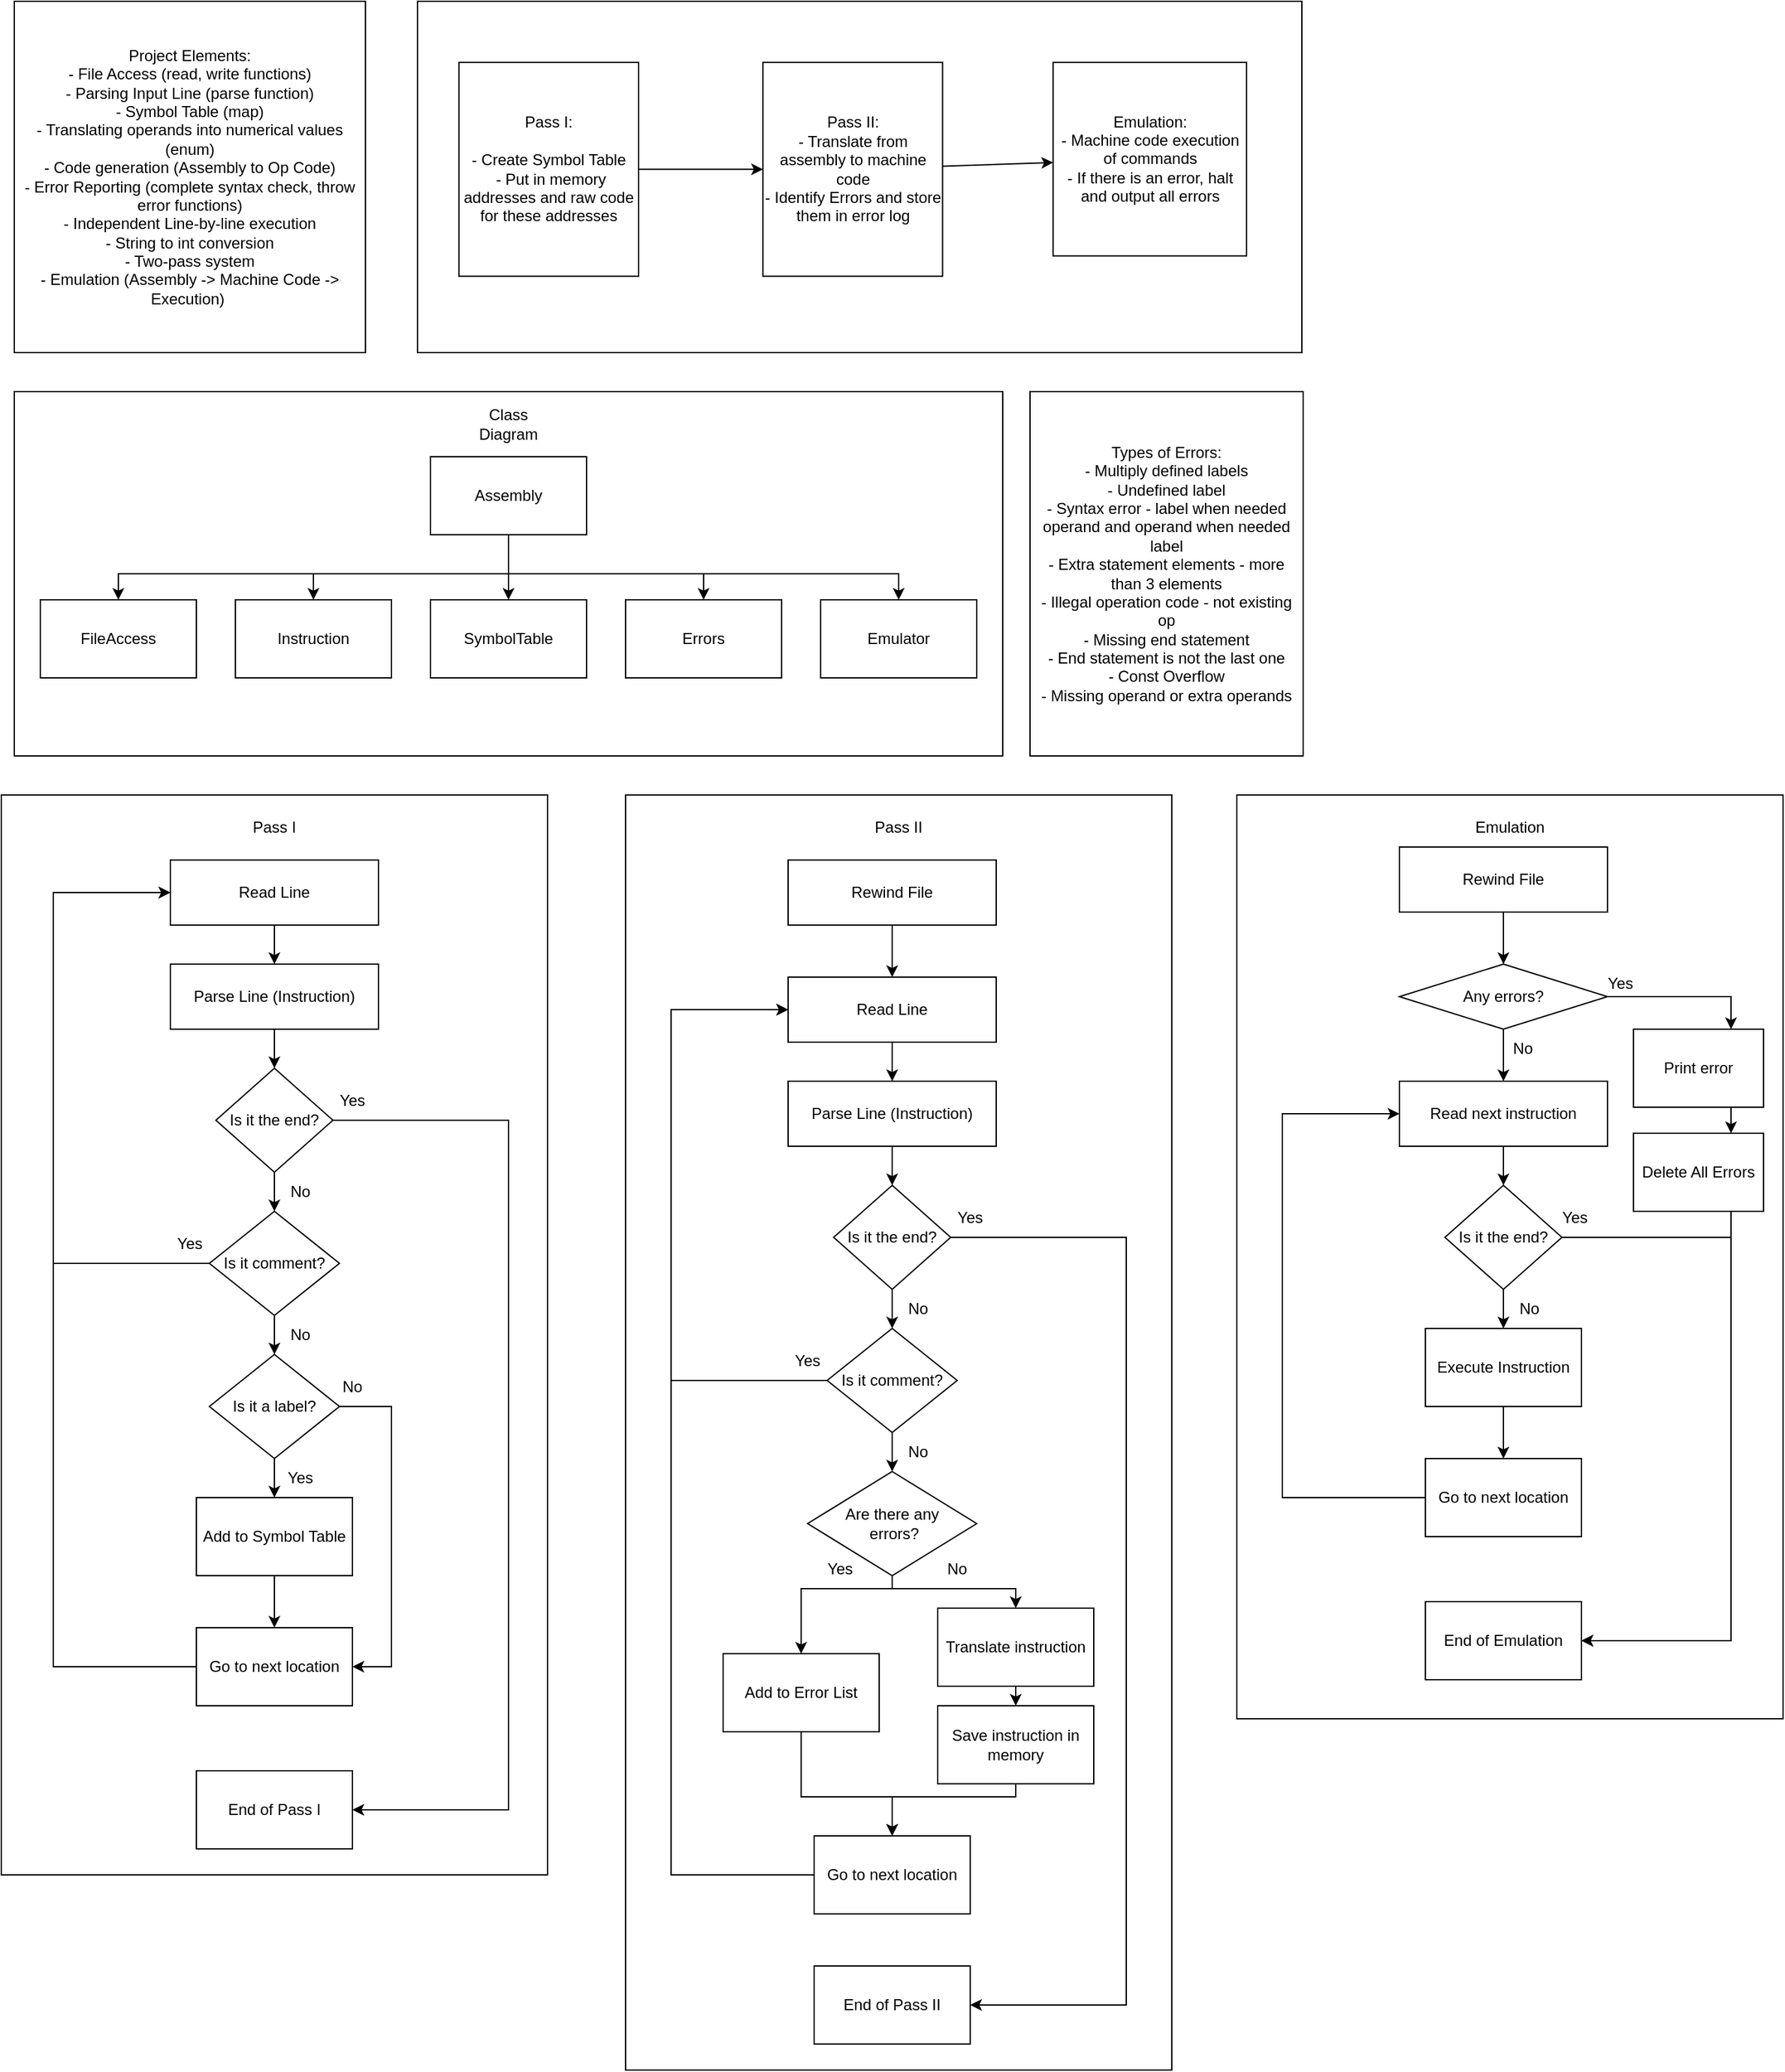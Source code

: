 <mxfile version="22.0.8" type="github">
  <diagram name="Page-1" id="WOOYxGxmAVnwyaf9KgKC">
    <mxGraphModel dx="1656" dy="1647" grid="1" gridSize="10" guides="1" tooltips="1" connect="1" arrows="1" fold="1" page="1" pageScale="1" pageWidth="850" pageHeight="1100" math="0" shadow="0">
      <root>
        <mxCell id="0" />
        <mxCell id="1" parent="0" />
        <mxCell id="V5sZV8SHYDdwcoLCBRRb-1" value="Project Elements:&lt;br&gt;- File Access (read, write functions)&lt;br&gt;- Parsing Input Line (parse function)&lt;br&gt;- Symbol Table (map)&lt;br&gt;- Translating operands into numerical values (enum)&lt;br&gt;- Code generation (Assembly to Op Code)&lt;br&gt;- Error Reporting (complete syntax check, throw error functions)&lt;br&gt;- Independent Line-by-line execution&lt;br&gt;- String to int conversion&lt;br&gt;- Two-pass system&lt;br&gt;- Emulation (Assembly -&amp;gt; Machine Code -&amp;gt; Execution)&amp;nbsp;" style="whiteSpace=wrap;html=1;aspect=fixed;" parent="1" vertex="1">
          <mxGeometry x="50" y="30" width="270" height="270" as="geometry" />
        </mxCell>
        <mxCell id="qyVeD-U7BfDSGG9qNvsf-12" value="" style="group" vertex="1" connectable="0" parent="1">
          <mxGeometry x="50" y="330" width="760" height="280" as="geometry" />
        </mxCell>
        <mxCell id="xLAUctuhnyuc8-PmewIR-9" value="" style="rounded=0;whiteSpace=wrap;html=1;" parent="qyVeD-U7BfDSGG9qNvsf-12" vertex="1">
          <mxGeometry width="760" height="280" as="geometry" />
        </mxCell>
        <mxCell id="xLAUctuhnyuc8-PmewIR-10" value="Class&lt;br&gt;Diagram" style="text;html=1;strokeColor=none;fillColor=none;align=center;verticalAlign=middle;whiteSpace=wrap;rounded=0;" parent="qyVeD-U7BfDSGG9qNvsf-12" vertex="1">
          <mxGeometry x="350" y="10" width="60" height="30" as="geometry" />
        </mxCell>
        <mxCell id="qyVeD-U7BfDSGG9qNvsf-1" value="Assembly" style="rounded=0;whiteSpace=wrap;html=1;" vertex="1" parent="qyVeD-U7BfDSGG9qNvsf-12">
          <mxGeometry x="320" y="50" width="120" height="60" as="geometry" />
        </mxCell>
        <mxCell id="qyVeD-U7BfDSGG9qNvsf-2" value="FileAccess" style="rounded=0;whiteSpace=wrap;html=1;" vertex="1" parent="qyVeD-U7BfDSGG9qNvsf-12">
          <mxGeometry x="20" y="160" width="120" height="60" as="geometry" />
        </mxCell>
        <mxCell id="qyVeD-U7BfDSGG9qNvsf-3" value="Instruction" style="rounded=0;whiteSpace=wrap;html=1;" vertex="1" parent="qyVeD-U7BfDSGG9qNvsf-12">
          <mxGeometry x="170" y="160" width="120" height="60" as="geometry" />
        </mxCell>
        <mxCell id="qyVeD-U7BfDSGG9qNvsf-4" value="SymbolTable" style="rounded=0;whiteSpace=wrap;html=1;" vertex="1" parent="qyVeD-U7BfDSGG9qNvsf-12">
          <mxGeometry x="320" y="160" width="120" height="60" as="geometry" />
        </mxCell>
        <mxCell id="qyVeD-U7BfDSGG9qNvsf-5" value="Errors" style="rounded=0;whiteSpace=wrap;html=1;" vertex="1" parent="qyVeD-U7BfDSGG9qNvsf-12">
          <mxGeometry x="470" y="160" width="120" height="60" as="geometry" />
        </mxCell>
        <mxCell id="qyVeD-U7BfDSGG9qNvsf-6" value="Emulator" style="rounded=0;whiteSpace=wrap;html=1;" vertex="1" parent="qyVeD-U7BfDSGG9qNvsf-12">
          <mxGeometry x="620" y="160" width="120" height="60" as="geometry" />
        </mxCell>
        <mxCell id="qyVeD-U7BfDSGG9qNvsf-7" value="" style="endArrow=classic;html=1;rounded=0;exitX=0.5;exitY=1;exitDx=0;exitDy=0;entryX=0.5;entryY=0;entryDx=0;entryDy=0;" edge="1" parent="qyVeD-U7BfDSGG9qNvsf-12" source="qyVeD-U7BfDSGG9qNvsf-1" target="qyVeD-U7BfDSGG9qNvsf-4">
          <mxGeometry width="50" height="50" relative="1" as="geometry">
            <mxPoint x="460" y="190" as="sourcePoint" />
            <mxPoint x="510" y="140" as="targetPoint" />
          </mxGeometry>
        </mxCell>
        <mxCell id="qyVeD-U7BfDSGG9qNvsf-8" value="" style="endArrow=classic;html=1;rounded=0;entryX=0.5;entryY=0;entryDx=0;entryDy=0;" edge="1" parent="qyVeD-U7BfDSGG9qNvsf-12" target="qyVeD-U7BfDSGG9qNvsf-6">
          <mxGeometry width="50" height="50" relative="1" as="geometry">
            <mxPoint x="380" y="110" as="sourcePoint" />
            <mxPoint x="535" y="160" as="targetPoint" />
            <Array as="points">
              <mxPoint x="380" y="140" />
              <mxPoint x="535" y="140" />
              <mxPoint x="680" y="140" />
            </Array>
          </mxGeometry>
        </mxCell>
        <mxCell id="qyVeD-U7BfDSGG9qNvsf-9" value="" style="endArrow=classic;html=1;rounded=0;exitX=0.5;exitY=1;exitDx=0;exitDy=0;entryX=0.5;entryY=0;entryDx=0;entryDy=0;" edge="1" parent="qyVeD-U7BfDSGG9qNvsf-12">
          <mxGeometry width="50" height="50" relative="1" as="geometry">
            <mxPoint x="380" y="110" as="sourcePoint" />
            <mxPoint x="530" y="160" as="targetPoint" />
            <Array as="points">
              <mxPoint x="380" y="140" />
              <mxPoint x="530" y="140" />
            </Array>
          </mxGeometry>
        </mxCell>
        <mxCell id="qyVeD-U7BfDSGG9qNvsf-10" value="" style="endArrow=classic;html=1;rounded=0;exitX=0.5;exitY=1;exitDx=0;exitDy=0;entryX=0.5;entryY=0;entryDx=0;entryDy=0;" edge="1" parent="qyVeD-U7BfDSGG9qNvsf-12" source="qyVeD-U7BfDSGG9qNvsf-1" target="qyVeD-U7BfDSGG9qNvsf-3">
          <mxGeometry width="50" height="50" relative="1" as="geometry">
            <mxPoint x="400" y="130" as="sourcePoint" />
            <mxPoint x="550" y="180" as="targetPoint" />
            <Array as="points">
              <mxPoint x="380" y="140" />
              <mxPoint x="230" y="140" />
            </Array>
          </mxGeometry>
        </mxCell>
        <mxCell id="qyVeD-U7BfDSGG9qNvsf-11" value="" style="endArrow=classic;html=1;rounded=0;exitX=0.5;exitY=1;exitDx=0;exitDy=0;entryX=0.5;entryY=0;entryDx=0;entryDy=0;" edge="1" parent="qyVeD-U7BfDSGG9qNvsf-12" target="qyVeD-U7BfDSGG9qNvsf-2">
          <mxGeometry width="50" height="50" relative="1" as="geometry">
            <mxPoint x="380" y="110" as="sourcePoint" />
            <mxPoint x="230" y="160" as="targetPoint" />
            <Array as="points">
              <mxPoint x="380" y="140" />
              <mxPoint x="80" y="140" />
            </Array>
          </mxGeometry>
        </mxCell>
        <mxCell id="qyVeD-U7BfDSGG9qNvsf-13" value="" style="group" vertex="1" connectable="0" parent="1">
          <mxGeometry x="360" y="30" width="680" height="270" as="geometry" />
        </mxCell>
        <mxCell id="V5sZV8SHYDdwcoLCBRRb-43" value="" style="rounded=0;whiteSpace=wrap;html=1;" parent="qyVeD-U7BfDSGG9qNvsf-13" vertex="1">
          <mxGeometry width="680" height="270" as="geometry" />
        </mxCell>
        <mxCell id="V5sZV8SHYDdwcoLCBRRb-44" value="Pass I:&lt;br&gt;&lt;br&gt;- Create Symbol Table&lt;br&gt;&amp;nbsp;- Put in memory addresses and raw code for these addresses" style="rounded=0;whiteSpace=wrap;html=1;" parent="qyVeD-U7BfDSGG9qNvsf-13" vertex="1">
          <mxGeometry x="31.875" y="46.957" width="138.125" height="164.348" as="geometry" />
        </mxCell>
        <mxCell id="V5sZV8SHYDdwcoLCBRRb-45" value="Pass II:&lt;br&gt;- Translate from assembly to machine code&lt;br&gt;- Identify Errors and store them in error log" style="rounded=0;whiteSpace=wrap;html=1;" parent="qyVeD-U7BfDSGG9qNvsf-13" vertex="1">
          <mxGeometry x="265.625" y="46.957" width="138.125" height="164.348" as="geometry" />
        </mxCell>
        <mxCell id="V5sZV8SHYDdwcoLCBRRb-46" value="" style="endArrow=classic;html=1;rounded=0;exitX=1;exitY=0.5;exitDx=0;exitDy=0;entryX=0;entryY=0.5;entryDx=0;entryDy=0;" parent="qyVeD-U7BfDSGG9qNvsf-13" source="V5sZV8SHYDdwcoLCBRRb-44" target="V5sZV8SHYDdwcoLCBRRb-45" edge="1">
          <mxGeometry width="50" height="50" relative="1" as="geometry">
            <mxPoint x="191.25" y="258.261" as="sourcePoint" />
            <mxPoint x="244.375" y="199.565" as="targetPoint" />
            <Array as="points" />
          </mxGeometry>
        </mxCell>
        <mxCell id="V5sZV8SHYDdwcoLCBRRb-47" value="" style="endArrow=classic;html=1;rounded=0;" parent="qyVeD-U7BfDSGG9qNvsf-13" source="V5sZV8SHYDdwcoLCBRRb-45" target="V5sZV8SHYDdwcoLCBRRb-48" edge="1">
          <mxGeometry width="50" height="50" relative="1" as="geometry">
            <mxPoint x="191.25" y="258.261" as="sourcePoint" />
            <mxPoint x="244.375" y="199.565" as="targetPoint" />
            <Array as="points" />
          </mxGeometry>
        </mxCell>
        <mxCell id="V5sZV8SHYDdwcoLCBRRb-48" value="Emulation:&lt;br&gt;- Machine code execution of commands&lt;br&gt;- If there is an error, halt and output all errors" style="whiteSpace=wrap;html=1;aspect=fixed;" parent="qyVeD-U7BfDSGG9qNvsf-13" vertex="1">
          <mxGeometry x="488.75" y="46.957" width="148.75" height="148.75" as="geometry" />
        </mxCell>
        <mxCell id="qyVeD-U7BfDSGG9qNvsf-14" value="Types of Errors:&lt;br&gt;- Multiply defined labels&lt;br&gt;- Undefined label&lt;br&gt;- Syntax error - label when needed operand and operand when needed label&lt;br&gt;- Extra statement elements - more than 3 elements&lt;br&gt;- Illegal operation code - not existing op&lt;br&gt;- Missing end statement&lt;br&gt;- End statement is not the last one&lt;br&gt;- Const Overflow&lt;br&gt;- Missing operand or extra operands" style="rounded=0;whiteSpace=wrap;html=1;" vertex="1" parent="1">
          <mxGeometry x="831" y="330" width="210" height="280" as="geometry" />
        </mxCell>
        <mxCell id="qyVeD-U7BfDSGG9qNvsf-47" value="" style="group" vertex="1" connectable="0" parent="1">
          <mxGeometry x="40" y="640" width="420" height="830" as="geometry" />
        </mxCell>
        <mxCell id="qyVeD-U7BfDSGG9qNvsf-15" value="" style="rounded=0;whiteSpace=wrap;html=1;" vertex="1" parent="qyVeD-U7BfDSGG9qNvsf-47">
          <mxGeometry width="420" height="830" as="geometry" />
        </mxCell>
        <mxCell id="qyVeD-U7BfDSGG9qNvsf-17" value="Read Line" style="rounded=0;whiteSpace=wrap;html=1;" vertex="1" parent="qyVeD-U7BfDSGG9qNvsf-47">
          <mxGeometry x="130" y="50" width="160" height="50" as="geometry" />
        </mxCell>
        <mxCell id="qyVeD-U7BfDSGG9qNvsf-18" value="Pass I" style="text;html=1;strokeColor=none;fillColor=none;align=center;verticalAlign=middle;whiteSpace=wrap;rounded=0;" vertex="1" parent="qyVeD-U7BfDSGG9qNvsf-47">
          <mxGeometry x="180" y="10" width="60" height="30" as="geometry" />
        </mxCell>
        <mxCell id="qyVeD-U7BfDSGG9qNvsf-19" value="" style="endArrow=classic;html=1;rounded=0;exitX=0.5;exitY=1;exitDx=0;exitDy=0;entryX=0.5;entryY=0;entryDx=0;entryDy=0;" edge="1" parent="qyVeD-U7BfDSGG9qNvsf-47" source="qyVeD-U7BfDSGG9qNvsf-17" target="qyVeD-U7BfDSGG9qNvsf-20">
          <mxGeometry width="50" height="50" relative="1" as="geometry">
            <mxPoint x="240" y="210" as="sourcePoint" />
            <mxPoint x="290" y="160" as="targetPoint" />
          </mxGeometry>
        </mxCell>
        <mxCell id="qyVeD-U7BfDSGG9qNvsf-20" value="Parse Line (Instruction)" style="rounded=0;whiteSpace=wrap;html=1;" vertex="1" parent="qyVeD-U7BfDSGG9qNvsf-47">
          <mxGeometry x="130" y="130" width="160" height="50" as="geometry" />
        </mxCell>
        <mxCell id="qyVeD-U7BfDSGG9qNvsf-21" value="Is it the end?" style="rhombus;whiteSpace=wrap;html=1;" vertex="1" parent="qyVeD-U7BfDSGG9qNvsf-47">
          <mxGeometry x="165" y="210" width="90" height="80" as="geometry" />
        </mxCell>
        <mxCell id="qyVeD-U7BfDSGG9qNvsf-22" value="" style="endArrow=classic;html=1;rounded=0;exitX=0.5;exitY=1;exitDx=0;exitDy=0;entryX=0.5;entryY=0;entryDx=0;entryDy=0;" edge="1" parent="qyVeD-U7BfDSGG9qNvsf-47" source="qyVeD-U7BfDSGG9qNvsf-20" target="qyVeD-U7BfDSGG9qNvsf-21">
          <mxGeometry width="50" height="50" relative="1" as="geometry">
            <mxPoint x="250" y="290" as="sourcePoint" />
            <mxPoint x="300" y="240" as="targetPoint" />
          </mxGeometry>
        </mxCell>
        <mxCell id="qyVeD-U7BfDSGG9qNvsf-23" value="" style="endArrow=classic;html=1;rounded=0;exitX=1;exitY=0.5;exitDx=0;exitDy=0;" edge="1" parent="qyVeD-U7BfDSGG9qNvsf-47" source="qyVeD-U7BfDSGG9qNvsf-21" target="qyVeD-U7BfDSGG9qNvsf-24">
          <mxGeometry width="50" height="50" relative="1" as="geometry">
            <mxPoint x="250" y="290" as="sourcePoint" />
            <mxPoint x="300" y="240" as="targetPoint" />
            <Array as="points">
              <mxPoint x="390" y="250" />
              <mxPoint x="390" y="780" />
            </Array>
          </mxGeometry>
        </mxCell>
        <mxCell id="qyVeD-U7BfDSGG9qNvsf-24" value="End of Pass I" style="rounded=0;whiteSpace=wrap;html=1;" vertex="1" parent="qyVeD-U7BfDSGG9qNvsf-47">
          <mxGeometry x="150" y="750" width="120" height="60" as="geometry" />
        </mxCell>
        <mxCell id="qyVeD-U7BfDSGG9qNvsf-25" value="" style="endArrow=classic;html=1;rounded=0;exitX=0.5;exitY=1;exitDx=0;exitDy=0;entryX=0.5;entryY=0;entryDx=0;entryDy=0;" edge="1" parent="qyVeD-U7BfDSGG9qNvsf-47" source="qyVeD-U7BfDSGG9qNvsf-21" target="qyVeD-U7BfDSGG9qNvsf-26">
          <mxGeometry width="50" height="50" relative="1" as="geometry">
            <mxPoint x="250" y="460" as="sourcePoint" />
            <mxPoint x="300" y="410" as="targetPoint" />
          </mxGeometry>
        </mxCell>
        <mxCell id="qyVeD-U7BfDSGG9qNvsf-26" value="Is it comment?" style="rhombus;whiteSpace=wrap;html=1;" vertex="1" parent="qyVeD-U7BfDSGG9qNvsf-47">
          <mxGeometry x="160" y="320" width="100" height="80" as="geometry" />
        </mxCell>
        <mxCell id="qyVeD-U7BfDSGG9qNvsf-28" value="" style="endArrow=classic;html=1;rounded=0;exitX=0;exitY=0.5;exitDx=0;exitDy=0;entryX=0;entryY=0.5;entryDx=0;entryDy=0;" edge="1" parent="qyVeD-U7BfDSGG9qNvsf-47" source="qyVeD-U7BfDSGG9qNvsf-26" target="qyVeD-U7BfDSGG9qNvsf-17">
          <mxGeometry width="50" height="50" relative="1" as="geometry">
            <mxPoint x="170" y="380" as="sourcePoint" />
            <mxPoint x="220" y="330" as="targetPoint" />
            <Array as="points">
              <mxPoint x="40" y="360" />
              <mxPoint x="40" y="75" />
            </Array>
          </mxGeometry>
        </mxCell>
        <mxCell id="qyVeD-U7BfDSGG9qNvsf-30" value="" style="endArrow=classic;html=1;rounded=0;entryX=0.5;entryY=0;entryDx=0;entryDy=0;exitX=0.5;exitY=1;exitDx=0;exitDy=0;" edge="1" parent="qyVeD-U7BfDSGG9qNvsf-47" source="qyVeD-U7BfDSGG9qNvsf-26" target="qyVeD-U7BfDSGG9qNvsf-31">
          <mxGeometry width="50" height="50" relative="1" as="geometry">
            <mxPoint x="180" y="430" as="sourcePoint" />
            <mxPoint x="210" y="430" as="targetPoint" />
          </mxGeometry>
        </mxCell>
        <mxCell id="qyVeD-U7BfDSGG9qNvsf-31" value="Is it a label?" style="rhombus;whiteSpace=wrap;html=1;" vertex="1" parent="qyVeD-U7BfDSGG9qNvsf-47">
          <mxGeometry x="160" y="430" width="100" height="80" as="geometry" />
        </mxCell>
        <mxCell id="qyVeD-U7BfDSGG9qNvsf-32" value="Add to Symbol Table" style="rounded=0;whiteSpace=wrap;html=1;" vertex="1" parent="qyVeD-U7BfDSGG9qNvsf-47">
          <mxGeometry x="150" y="540" width="120" height="60" as="geometry" />
        </mxCell>
        <mxCell id="qyVeD-U7BfDSGG9qNvsf-33" value="" style="endArrow=classic;html=1;rounded=0;entryX=0.5;entryY=0;entryDx=0;entryDy=0;exitX=0.5;exitY=1;exitDx=0;exitDy=0;" edge="1" parent="qyVeD-U7BfDSGG9qNvsf-47" source="qyVeD-U7BfDSGG9qNvsf-31" target="qyVeD-U7BfDSGG9qNvsf-32">
          <mxGeometry width="50" height="50" relative="1" as="geometry">
            <mxPoint x="140" y="580" as="sourcePoint" />
            <mxPoint x="190" y="530" as="targetPoint" />
          </mxGeometry>
        </mxCell>
        <mxCell id="qyVeD-U7BfDSGG9qNvsf-34" value="Go to next location" style="rounded=0;whiteSpace=wrap;html=1;" vertex="1" parent="qyVeD-U7BfDSGG9qNvsf-47">
          <mxGeometry x="150" y="640" width="120" height="60" as="geometry" />
        </mxCell>
        <mxCell id="qyVeD-U7BfDSGG9qNvsf-35" value="" style="endArrow=classic;html=1;rounded=0;entryX=0.5;entryY=0;entryDx=0;entryDy=0;exitX=0.5;exitY=1;exitDx=0;exitDy=0;" edge="1" parent="qyVeD-U7BfDSGG9qNvsf-47" source="qyVeD-U7BfDSGG9qNvsf-32" target="qyVeD-U7BfDSGG9qNvsf-34">
          <mxGeometry width="50" height="50" relative="1" as="geometry">
            <mxPoint x="140" y="520" as="sourcePoint" />
            <mxPoint x="190" y="470" as="targetPoint" />
          </mxGeometry>
        </mxCell>
        <mxCell id="qyVeD-U7BfDSGG9qNvsf-36" value="" style="endArrow=classic;html=1;rounded=0;entryX=1;entryY=0.5;entryDx=0;entryDy=0;exitX=1;exitY=0.5;exitDx=0;exitDy=0;" edge="1" parent="qyVeD-U7BfDSGG9qNvsf-47" source="qyVeD-U7BfDSGG9qNvsf-31" target="qyVeD-U7BfDSGG9qNvsf-34">
          <mxGeometry width="50" height="50" relative="1" as="geometry">
            <mxPoint x="140" y="520" as="sourcePoint" />
            <mxPoint x="190" y="470" as="targetPoint" />
            <Array as="points">
              <mxPoint x="300" y="470" />
              <mxPoint x="300" y="670" />
            </Array>
          </mxGeometry>
        </mxCell>
        <mxCell id="qyVeD-U7BfDSGG9qNvsf-37" value="" style="endArrow=classic;html=1;rounded=0;entryX=0;entryY=0.5;entryDx=0;entryDy=0;exitX=0;exitY=0.5;exitDx=0;exitDy=0;" edge="1" parent="qyVeD-U7BfDSGG9qNvsf-47" source="qyVeD-U7BfDSGG9qNvsf-34" target="qyVeD-U7BfDSGG9qNvsf-17">
          <mxGeometry width="50" height="50" relative="1" as="geometry">
            <mxPoint x="140" y="520" as="sourcePoint" />
            <mxPoint x="40" y="360" as="targetPoint" />
            <Array as="points">
              <mxPoint x="40" y="670" />
              <mxPoint x="40" y="75" />
            </Array>
          </mxGeometry>
        </mxCell>
        <mxCell id="qyVeD-U7BfDSGG9qNvsf-38" value="No" style="text;html=1;strokeColor=none;fillColor=none;align=center;verticalAlign=middle;whiteSpace=wrap;rounded=0;" vertex="1" parent="qyVeD-U7BfDSGG9qNvsf-47">
          <mxGeometry x="200" y="290" width="60" height="30" as="geometry" />
        </mxCell>
        <mxCell id="qyVeD-U7BfDSGG9qNvsf-39" value="No" style="text;html=1;strokeColor=none;fillColor=none;align=center;verticalAlign=middle;whiteSpace=wrap;rounded=0;" vertex="1" parent="qyVeD-U7BfDSGG9qNvsf-47">
          <mxGeometry x="200" y="400" width="60" height="30" as="geometry" />
        </mxCell>
        <mxCell id="qyVeD-U7BfDSGG9qNvsf-40" value="No" style="text;html=1;strokeColor=none;fillColor=none;align=center;verticalAlign=middle;whiteSpace=wrap;rounded=0;" vertex="1" parent="qyVeD-U7BfDSGG9qNvsf-47">
          <mxGeometry x="240" y="440" width="60" height="30" as="geometry" />
        </mxCell>
        <mxCell id="qyVeD-U7BfDSGG9qNvsf-41" value="Yes" style="text;html=1;strokeColor=none;fillColor=none;align=center;verticalAlign=middle;whiteSpace=wrap;rounded=0;" vertex="1" parent="qyVeD-U7BfDSGG9qNvsf-47">
          <mxGeometry x="240" y="220" width="60" height="30" as="geometry" />
        </mxCell>
        <mxCell id="qyVeD-U7BfDSGG9qNvsf-43" value="Yes" style="text;html=1;strokeColor=none;fillColor=none;align=center;verticalAlign=middle;whiteSpace=wrap;rounded=0;" vertex="1" parent="qyVeD-U7BfDSGG9qNvsf-47">
          <mxGeometry x="200" y="510" width="60" height="30" as="geometry" />
        </mxCell>
        <mxCell id="qyVeD-U7BfDSGG9qNvsf-45" style="edgeStyle=orthogonalEdgeStyle;rounded=0;orthogonalLoop=1;jettySize=auto;html=1;exitX=0.5;exitY=1;exitDx=0;exitDy=0;" edge="1" parent="qyVeD-U7BfDSGG9qNvsf-47" source="qyVeD-U7BfDSGG9qNvsf-43" target="qyVeD-U7BfDSGG9qNvsf-43">
          <mxGeometry relative="1" as="geometry" />
        </mxCell>
        <mxCell id="qyVeD-U7BfDSGG9qNvsf-46" value="Yes" style="text;html=1;strokeColor=none;fillColor=none;align=center;verticalAlign=middle;whiteSpace=wrap;rounded=0;" vertex="1" parent="qyVeD-U7BfDSGG9qNvsf-47">
          <mxGeometry x="115" y="330" width="60" height="30" as="geometry" />
        </mxCell>
        <mxCell id="qyVeD-U7BfDSGG9qNvsf-167" value="" style="group" vertex="1" connectable="0" parent="1">
          <mxGeometry x="520" y="640" width="420" height="980" as="geometry" />
        </mxCell>
        <mxCell id="qyVeD-U7BfDSGG9qNvsf-137" value="" style="rounded=0;whiteSpace=wrap;html=1;container=0;" vertex="1" parent="qyVeD-U7BfDSGG9qNvsf-167">
          <mxGeometry width="420" height="980" as="geometry" />
        </mxCell>
        <mxCell id="qyVeD-U7BfDSGG9qNvsf-138" value="Read Line" style="rounded=0;whiteSpace=wrap;html=1;container=0;" vertex="1" parent="qyVeD-U7BfDSGG9qNvsf-167">
          <mxGeometry x="125" y="140" width="160" height="50" as="geometry" />
        </mxCell>
        <mxCell id="qyVeD-U7BfDSGG9qNvsf-139" value="Pass II" style="text;html=1;strokeColor=none;fillColor=none;align=center;verticalAlign=middle;whiteSpace=wrap;rounded=0;container=0;" vertex="1" parent="qyVeD-U7BfDSGG9qNvsf-167">
          <mxGeometry x="180" y="10" width="60" height="30" as="geometry" />
        </mxCell>
        <mxCell id="qyVeD-U7BfDSGG9qNvsf-140" value="" style="endArrow=classic;html=1;rounded=0;exitX=0.5;exitY=1;exitDx=0;exitDy=0;entryX=0.5;entryY=0;entryDx=0;entryDy=0;" edge="1" parent="qyVeD-U7BfDSGG9qNvsf-167" source="qyVeD-U7BfDSGG9qNvsf-138" target="qyVeD-U7BfDSGG9qNvsf-141">
          <mxGeometry width="50" height="50" relative="1" as="geometry">
            <mxPoint x="235" y="300" as="sourcePoint" />
            <mxPoint x="285" y="250" as="targetPoint" />
          </mxGeometry>
        </mxCell>
        <mxCell id="qyVeD-U7BfDSGG9qNvsf-141" value="Parse Line (Instruction)" style="rounded=0;whiteSpace=wrap;html=1;container=0;" vertex="1" parent="qyVeD-U7BfDSGG9qNvsf-167">
          <mxGeometry x="125" y="220" width="160" height="50" as="geometry" />
        </mxCell>
        <mxCell id="qyVeD-U7BfDSGG9qNvsf-142" value="Is it the end?" style="rhombus;whiteSpace=wrap;html=1;container=0;" vertex="1" parent="qyVeD-U7BfDSGG9qNvsf-167">
          <mxGeometry x="160" y="300" width="90" height="80" as="geometry" />
        </mxCell>
        <mxCell id="qyVeD-U7BfDSGG9qNvsf-143" value="" style="endArrow=classic;html=1;rounded=0;exitX=0.5;exitY=1;exitDx=0;exitDy=0;entryX=0.5;entryY=0;entryDx=0;entryDy=0;" edge="1" parent="qyVeD-U7BfDSGG9qNvsf-167" source="qyVeD-U7BfDSGG9qNvsf-141" target="qyVeD-U7BfDSGG9qNvsf-142">
          <mxGeometry width="50" height="50" relative="1" as="geometry">
            <mxPoint x="245" y="380" as="sourcePoint" />
            <mxPoint x="295" y="330" as="targetPoint" />
          </mxGeometry>
        </mxCell>
        <mxCell id="qyVeD-U7BfDSGG9qNvsf-144" value="" style="endArrow=classic;html=1;rounded=0;exitX=1;exitY=0.5;exitDx=0;exitDy=0;" edge="1" parent="qyVeD-U7BfDSGG9qNvsf-167" source="qyVeD-U7BfDSGG9qNvsf-142" target="qyVeD-U7BfDSGG9qNvsf-145">
          <mxGeometry width="50" height="50" relative="1" as="geometry">
            <mxPoint x="245" y="380" as="sourcePoint" />
            <mxPoint x="295" y="330" as="targetPoint" />
            <Array as="points">
              <mxPoint x="385" y="340" />
              <mxPoint x="385" y="930" />
            </Array>
          </mxGeometry>
        </mxCell>
        <mxCell id="qyVeD-U7BfDSGG9qNvsf-145" value="End of Pass II" style="rounded=0;whiteSpace=wrap;html=1;container=0;" vertex="1" parent="qyVeD-U7BfDSGG9qNvsf-167">
          <mxGeometry x="145" y="900" width="120" height="60" as="geometry" />
        </mxCell>
        <mxCell id="qyVeD-U7BfDSGG9qNvsf-146" value="" style="endArrow=classic;html=1;rounded=0;exitX=0.5;exitY=1;exitDx=0;exitDy=0;entryX=0.5;entryY=0;entryDx=0;entryDy=0;" edge="1" parent="qyVeD-U7BfDSGG9qNvsf-167" source="qyVeD-U7BfDSGG9qNvsf-142" target="qyVeD-U7BfDSGG9qNvsf-147">
          <mxGeometry width="50" height="50" relative="1" as="geometry">
            <mxPoint x="245" y="550" as="sourcePoint" />
            <mxPoint x="295" y="500" as="targetPoint" />
          </mxGeometry>
        </mxCell>
        <mxCell id="qyVeD-U7BfDSGG9qNvsf-147" value="Is it comment?" style="rhombus;whiteSpace=wrap;html=1;container=0;" vertex="1" parent="qyVeD-U7BfDSGG9qNvsf-167">
          <mxGeometry x="155" y="410" width="100" height="80" as="geometry" />
        </mxCell>
        <mxCell id="qyVeD-U7BfDSGG9qNvsf-148" value="" style="endArrow=classic;html=1;rounded=0;exitX=0;exitY=0.5;exitDx=0;exitDy=0;entryX=0;entryY=0.5;entryDx=0;entryDy=0;" edge="1" parent="qyVeD-U7BfDSGG9qNvsf-167" source="qyVeD-U7BfDSGG9qNvsf-147" target="qyVeD-U7BfDSGG9qNvsf-138">
          <mxGeometry width="50" height="50" relative="1" as="geometry">
            <mxPoint x="165" y="470" as="sourcePoint" />
            <mxPoint x="215" y="420" as="targetPoint" />
            <Array as="points">
              <mxPoint x="35" y="450" />
              <mxPoint x="35" y="165" />
            </Array>
          </mxGeometry>
        </mxCell>
        <mxCell id="qyVeD-U7BfDSGG9qNvsf-149" value="" style="endArrow=classic;html=1;rounded=0;entryX=0.5;entryY=0;entryDx=0;entryDy=0;exitX=0.5;exitY=1;exitDx=0;exitDy=0;" edge="1" parent="qyVeD-U7BfDSGG9qNvsf-167" source="qyVeD-U7BfDSGG9qNvsf-147" target="qyVeD-U7BfDSGG9qNvsf-150">
          <mxGeometry width="50" height="50" relative="1" as="geometry">
            <mxPoint x="175" y="520" as="sourcePoint" />
            <mxPoint x="205" y="520" as="targetPoint" />
          </mxGeometry>
        </mxCell>
        <mxCell id="qyVeD-U7BfDSGG9qNvsf-150" value="Are there any&lt;br&gt;&amp;nbsp;errors?" style="rhombus;whiteSpace=wrap;html=1;container=0;" vertex="1" parent="qyVeD-U7BfDSGG9qNvsf-167">
          <mxGeometry x="140" y="520" width="130" height="80" as="geometry" />
        </mxCell>
        <mxCell id="qyVeD-U7BfDSGG9qNvsf-151" value="Add to Error List" style="rounded=0;whiteSpace=wrap;html=1;container=0;" vertex="1" parent="qyVeD-U7BfDSGG9qNvsf-167">
          <mxGeometry x="75" y="660" width="120" height="60" as="geometry" />
        </mxCell>
        <mxCell id="qyVeD-U7BfDSGG9qNvsf-152" value="" style="endArrow=classic;html=1;rounded=0;entryX=0.5;entryY=0;entryDx=0;entryDy=0;exitX=0.5;exitY=1;exitDx=0;exitDy=0;" edge="1" parent="qyVeD-U7BfDSGG9qNvsf-167" source="qyVeD-U7BfDSGG9qNvsf-150" target="qyVeD-U7BfDSGG9qNvsf-151">
          <mxGeometry width="50" height="50" relative="1" as="geometry">
            <mxPoint x="135" y="670" as="sourcePoint" />
            <mxPoint x="185" y="620" as="targetPoint" />
            <Array as="points">
              <mxPoint x="205" y="610" />
              <mxPoint x="135" y="610" />
            </Array>
          </mxGeometry>
        </mxCell>
        <mxCell id="qyVeD-U7BfDSGG9qNvsf-153" value="Go to next location" style="rounded=0;whiteSpace=wrap;html=1;container=0;" vertex="1" parent="qyVeD-U7BfDSGG9qNvsf-167">
          <mxGeometry x="145" y="800" width="120" height="60" as="geometry" />
        </mxCell>
        <mxCell id="qyVeD-U7BfDSGG9qNvsf-154" value="" style="endArrow=classic;html=1;rounded=0;entryX=0.5;entryY=0;entryDx=0;entryDy=0;exitX=0.5;exitY=1;exitDx=0;exitDy=0;" edge="1" parent="qyVeD-U7BfDSGG9qNvsf-167" source="qyVeD-U7BfDSGG9qNvsf-151" target="qyVeD-U7BfDSGG9qNvsf-153">
          <mxGeometry width="50" height="50" relative="1" as="geometry">
            <mxPoint x="135" y="610" as="sourcePoint" />
            <mxPoint x="185" y="560" as="targetPoint" />
            <Array as="points">
              <mxPoint x="135" y="770" />
              <mxPoint x="205" y="770" />
            </Array>
          </mxGeometry>
        </mxCell>
        <mxCell id="qyVeD-U7BfDSGG9qNvsf-155" value="" style="endArrow=classic;html=1;rounded=0;exitX=0.5;exitY=1;exitDx=0;exitDy=0;entryX=0.5;entryY=0;entryDx=0;entryDy=0;" edge="1" parent="qyVeD-U7BfDSGG9qNvsf-167" source="qyVeD-U7BfDSGG9qNvsf-236" target="qyVeD-U7BfDSGG9qNvsf-153">
          <mxGeometry width="50" height="50" relative="1" as="geometry">
            <mxPoint x="135" y="610" as="sourcePoint" />
            <mxPoint x="200" y="770" as="targetPoint" />
            <Array as="points">
              <mxPoint x="300" y="770" />
              <mxPoint x="205" y="770" />
            </Array>
          </mxGeometry>
        </mxCell>
        <mxCell id="qyVeD-U7BfDSGG9qNvsf-156" value="" style="endArrow=classic;html=1;rounded=0;entryX=0;entryY=0.5;entryDx=0;entryDy=0;exitX=0;exitY=0.5;exitDx=0;exitDy=0;" edge="1" parent="qyVeD-U7BfDSGG9qNvsf-167" source="qyVeD-U7BfDSGG9qNvsf-153" target="qyVeD-U7BfDSGG9qNvsf-138">
          <mxGeometry width="50" height="50" relative="1" as="geometry">
            <mxPoint x="135" y="610" as="sourcePoint" />
            <mxPoint x="35" y="450" as="targetPoint" />
            <Array as="points">
              <mxPoint x="35" y="830" />
              <mxPoint x="35" y="165" />
            </Array>
          </mxGeometry>
        </mxCell>
        <mxCell id="qyVeD-U7BfDSGG9qNvsf-157" value="No" style="text;html=1;strokeColor=none;fillColor=none;align=center;verticalAlign=middle;whiteSpace=wrap;rounded=0;container=0;" vertex="1" parent="qyVeD-U7BfDSGG9qNvsf-167">
          <mxGeometry x="195" y="380" width="60" height="30" as="geometry" />
        </mxCell>
        <mxCell id="qyVeD-U7BfDSGG9qNvsf-158" value="No" style="text;html=1;strokeColor=none;fillColor=none;align=center;verticalAlign=middle;whiteSpace=wrap;rounded=0;container=0;" vertex="1" parent="qyVeD-U7BfDSGG9qNvsf-167">
          <mxGeometry x="195" y="490" width="60" height="30" as="geometry" />
        </mxCell>
        <mxCell id="qyVeD-U7BfDSGG9qNvsf-202" style="edgeStyle=orthogonalEdgeStyle;rounded=0;orthogonalLoop=1;jettySize=auto;html=1;exitX=0.5;exitY=1;exitDx=0;exitDy=0;entryX=0.5;entryY=0;entryDx=0;entryDy=0;" edge="1" parent="qyVeD-U7BfDSGG9qNvsf-167" source="qyVeD-U7BfDSGG9qNvsf-150" target="qyVeD-U7BfDSGG9qNvsf-200">
          <mxGeometry relative="1" as="geometry">
            <Array as="points">
              <mxPoint x="205" y="610" />
              <mxPoint x="300" y="610" />
            </Array>
          </mxGeometry>
        </mxCell>
        <mxCell id="qyVeD-U7BfDSGG9qNvsf-159" value="No" style="text;html=1;strokeColor=none;fillColor=none;align=center;verticalAlign=middle;whiteSpace=wrap;rounded=0;container=0;" vertex="1" parent="qyVeD-U7BfDSGG9qNvsf-167">
          <mxGeometry x="225" y="580" width="60" height="30" as="geometry" />
        </mxCell>
        <mxCell id="qyVeD-U7BfDSGG9qNvsf-160" value="Yes" style="text;html=1;strokeColor=none;fillColor=none;align=center;verticalAlign=middle;whiteSpace=wrap;rounded=0;container=0;" vertex="1" parent="qyVeD-U7BfDSGG9qNvsf-167">
          <mxGeometry x="235" y="310" width="60" height="30" as="geometry" />
        </mxCell>
        <mxCell id="qyVeD-U7BfDSGG9qNvsf-161" value="Yes" style="text;html=1;strokeColor=none;fillColor=none;align=center;verticalAlign=middle;whiteSpace=wrap;rounded=0;container=0;" vertex="1" parent="qyVeD-U7BfDSGG9qNvsf-167">
          <mxGeometry x="135" y="580" width="60" height="30" as="geometry" />
        </mxCell>
        <mxCell id="qyVeD-U7BfDSGG9qNvsf-163" style="edgeStyle=orthogonalEdgeStyle;rounded=0;orthogonalLoop=1;jettySize=auto;html=1;exitX=0.5;exitY=1;exitDx=0;exitDy=0;" edge="1" parent="qyVeD-U7BfDSGG9qNvsf-167" source="qyVeD-U7BfDSGG9qNvsf-161" target="qyVeD-U7BfDSGG9qNvsf-161">
          <mxGeometry relative="1" as="geometry" />
        </mxCell>
        <mxCell id="qyVeD-U7BfDSGG9qNvsf-164" value="Yes" style="text;html=1;strokeColor=none;fillColor=none;align=center;verticalAlign=middle;whiteSpace=wrap;rounded=0;container=0;" vertex="1" parent="qyVeD-U7BfDSGG9qNvsf-167">
          <mxGeometry x="110" y="420" width="60" height="30" as="geometry" />
        </mxCell>
        <mxCell id="qyVeD-U7BfDSGG9qNvsf-199" style="edgeStyle=orthogonalEdgeStyle;rounded=0;orthogonalLoop=1;jettySize=auto;html=1;exitX=0.5;exitY=1;exitDx=0;exitDy=0;entryX=0.5;entryY=0;entryDx=0;entryDy=0;" edge="1" parent="qyVeD-U7BfDSGG9qNvsf-167" source="qyVeD-U7BfDSGG9qNvsf-197" target="qyVeD-U7BfDSGG9qNvsf-138">
          <mxGeometry relative="1" as="geometry" />
        </mxCell>
        <mxCell id="qyVeD-U7BfDSGG9qNvsf-197" value="Rewind File" style="rounded=0;whiteSpace=wrap;html=1;" vertex="1" parent="qyVeD-U7BfDSGG9qNvsf-167">
          <mxGeometry x="125" y="50" width="160" height="50" as="geometry" />
        </mxCell>
        <mxCell id="qyVeD-U7BfDSGG9qNvsf-200" value="Translate instruction" style="rounded=0;whiteSpace=wrap;html=1;" vertex="1" parent="qyVeD-U7BfDSGG9qNvsf-167">
          <mxGeometry x="240" y="625" width="120" height="60" as="geometry" />
        </mxCell>
        <mxCell id="qyVeD-U7BfDSGG9qNvsf-236" value="Save instruction in memory" style="rounded=0;whiteSpace=wrap;html=1;" vertex="1" parent="qyVeD-U7BfDSGG9qNvsf-167">
          <mxGeometry x="240" y="700" width="120" height="60" as="geometry" />
        </mxCell>
        <mxCell id="qyVeD-U7BfDSGG9qNvsf-238" value="" style="endArrow=classic;html=1;rounded=0;exitX=0.5;exitY=1;exitDx=0;exitDy=0;entryX=0.5;entryY=0;entryDx=0;entryDy=0;" edge="1" parent="qyVeD-U7BfDSGG9qNvsf-167" source="qyVeD-U7BfDSGG9qNvsf-200" target="qyVeD-U7BfDSGG9qNvsf-236">
          <mxGeometry width="50" height="50" relative="1" as="geometry">
            <mxPoint x="330" y="690" as="sourcePoint" />
            <mxPoint x="380" y="640" as="targetPoint" />
          </mxGeometry>
        </mxCell>
        <mxCell id="qyVeD-U7BfDSGG9qNvsf-203" value="" style="group" vertex="1" connectable="0" parent="1">
          <mxGeometry x="990" y="640" width="420" height="980" as="geometry" />
        </mxCell>
        <mxCell id="qyVeD-U7BfDSGG9qNvsf-204" value="" style="rounded=0;whiteSpace=wrap;html=1;container=0;" vertex="1" parent="qyVeD-U7BfDSGG9qNvsf-203">
          <mxGeometry width="420" height="710" as="geometry" />
        </mxCell>
        <mxCell id="qyVeD-U7BfDSGG9qNvsf-205" value="Any errors?" style="rounded=0;whiteSpace=wrap;html=1;container=0;shape=rhombus;perimeter=rhombusPerimeter;" vertex="1" parent="qyVeD-U7BfDSGG9qNvsf-203">
          <mxGeometry x="125" y="130" width="160" height="50" as="geometry" />
        </mxCell>
        <mxCell id="qyVeD-U7BfDSGG9qNvsf-206" value="Emulation" style="text;html=1;strokeColor=none;fillColor=none;align=center;verticalAlign=middle;whiteSpace=wrap;rounded=0;container=0;" vertex="1" parent="qyVeD-U7BfDSGG9qNvsf-203">
          <mxGeometry x="180" y="10" width="60" height="30" as="geometry" />
        </mxCell>
        <mxCell id="qyVeD-U7BfDSGG9qNvsf-207" value="" style="endArrow=classic;html=1;rounded=0;exitX=0.5;exitY=1;exitDx=0;exitDy=0;entryX=0.5;entryY=0;entryDx=0;entryDy=0;" edge="1" parent="qyVeD-U7BfDSGG9qNvsf-203" source="qyVeD-U7BfDSGG9qNvsf-205" target="qyVeD-U7BfDSGG9qNvsf-208">
          <mxGeometry width="50" height="50" relative="1" as="geometry">
            <mxPoint x="235" y="300" as="sourcePoint" />
            <mxPoint x="285" y="250" as="targetPoint" />
          </mxGeometry>
        </mxCell>
        <mxCell id="qyVeD-U7BfDSGG9qNvsf-208" value="Read next instruction" style="rounded=0;whiteSpace=wrap;html=1;container=0;" vertex="1" parent="qyVeD-U7BfDSGG9qNvsf-203">
          <mxGeometry x="125" y="220" width="160" height="50" as="geometry" />
        </mxCell>
        <mxCell id="qyVeD-U7BfDSGG9qNvsf-209" value="Is it the end?" style="rhombus;whiteSpace=wrap;html=1;container=0;" vertex="1" parent="qyVeD-U7BfDSGG9qNvsf-203">
          <mxGeometry x="160" y="300" width="90" height="80" as="geometry" />
        </mxCell>
        <mxCell id="qyVeD-U7BfDSGG9qNvsf-210" value="" style="endArrow=classic;html=1;rounded=0;exitX=0.5;exitY=1;exitDx=0;exitDy=0;entryX=0.5;entryY=0;entryDx=0;entryDy=0;" edge="1" parent="qyVeD-U7BfDSGG9qNvsf-203" source="qyVeD-U7BfDSGG9qNvsf-208" target="qyVeD-U7BfDSGG9qNvsf-209">
          <mxGeometry width="50" height="50" relative="1" as="geometry">
            <mxPoint x="245" y="380" as="sourcePoint" />
            <mxPoint x="295" y="330" as="targetPoint" />
          </mxGeometry>
        </mxCell>
        <mxCell id="qyVeD-U7BfDSGG9qNvsf-212" value="End of Emulation" style="rounded=0;whiteSpace=wrap;html=1;container=0;" vertex="1" parent="qyVeD-U7BfDSGG9qNvsf-203">
          <mxGeometry x="145" y="620" width="120" height="60" as="geometry" />
        </mxCell>
        <mxCell id="qyVeD-U7BfDSGG9qNvsf-213" value="" style="endArrow=classic;html=1;rounded=0;exitX=0.5;exitY=1;exitDx=0;exitDy=0;entryX=0.5;entryY=0;entryDx=0;entryDy=0;" edge="1" parent="qyVeD-U7BfDSGG9qNvsf-203" source="qyVeD-U7BfDSGG9qNvsf-209">
          <mxGeometry width="50" height="50" relative="1" as="geometry">
            <mxPoint x="245" y="550" as="sourcePoint" />
            <mxPoint x="205" y="410" as="targetPoint" />
          </mxGeometry>
        </mxCell>
        <mxCell id="qyVeD-U7BfDSGG9qNvsf-220" value="Go to next location" style="rounded=0;whiteSpace=wrap;html=1;container=0;" vertex="1" parent="qyVeD-U7BfDSGG9qNvsf-203">
          <mxGeometry x="145" y="510" width="120" height="60" as="geometry" />
        </mxCell>
        <mxCell id="qyVeD-U7BfDSGG9qNvsf-223" value="" style="endArrow=classic;html=1;rounded=0;entryX=0;entryY=0.5;entryDx=0;entryDy=0;exitX=0;exitY=0.5;exitDx=0;exitDy=0;" edge="1" parent="qyVeD-U7BfDSGG9qNvsf-203" source="qyVeD-U7BfDSGG9qNvsf-220" target="qyVeD-U7BfDSGG9qNvsf-208">
          <mxGeometry width="50" height="50" relative="1" as="geometry">
            <mxPoint x="135" y="610" as="sourcePoint" />
            <mxPoint x="35" y="450" as="targetPoint" />
            <Array as="points">
              <mxPoint x="35" y="540" />
              <mxPoint x="35" y="245" />
            </Array>
          </mxGeometry>
        </mxCell>
        <mxCell id="qyVeD-U7BfDSGG9qNvsf-224" value="No" style="text;html=1;strokeColor=none;fillColor=none;align=center;verticalAlign=middle;whiteSpace=wrap;rounded=0;container=0;" vertex="1" parent="qyVeD-U7BfDSGG9qNvsf-203">
          <mxGeometry x="195" y="380" width="60" height="30" as="geometry" />
        </mxCell>
        <mxCell id="qyVeD-U7BfDSGG9qNvsf-232" style="edgeStyle=orthogonalEdgeStyle;rounded=0;orthogonalLoop=1;jettySize=auto;html=1;exitX=0.5;exitY=1;exitDx=0;exitDy=0;entryX=0.5;entryY=0;entryDx=0;entryDy=0;" edge="1" parent="qyVeD-U7BfDSGG9qNvsf-203" source="qyVeD-U7BfDSGG9qNvsf-233" target="qyVeD-U7BfDSGG9qNvsf-205">
          <mxGeometry relative="1" as="geometry" />
        </mxCell>
        <mxCell id="qyVeD-U7BfDSGG9qNvsf-233" value="Rewind File" style="rounded=0;whiteSpace=wrap;html=1;" vertex="1" parent="qyVeD-U7BfDSGG9qNvsf-203">
          <mxGeometry x="125" y="40" width="160" height="50" as="geometry" />
        </mxCell>
        <mxCell id="qyVeD-U7BfDSGG9qNvsf-240" value="Yes" style="text;html=1;strokeColor=none;fillColor=none;align=center;verticalAlign=middle;whiteSpace=wrap;rounded=0;" vertex="1" parent="qyVeD-U7BfDSGG9qNvsf-203">
          <mxGeometry x="265" y="130" width="60" height="30" as="geometry" />
        </mxCell>
        <mxCell id="qyVeD-U7BfDSGG9qNvsf-241" value="No" style="text;html=1;strokeColor=none;fillColor=none;align=center;verticalAlign=middle;whiteSpace=wrap;rounded=0;" vertex="1" parent="qyVeD-U7BfDSGG9qNvsf-203">
          <mxGeometry x="190" y="180" width="60" height="30" as="geometry" />
        </mxCell>
        <mxCell id="qyVeD-U7BfDSGG9qNvsf-242" value="" style="endArrow=classic;html=1;rounded=0;entryX=1;entryY=0.5;entryDx=0;entryDy=0;exitX=1;exitY=0.5;exitDx=0;exitDy=0;" edge="1" parent="qyVeD-U7BfDSGG9qNvsf-203" source="qyVeD-U7BfDSGG9qNvsf-209" target="qyVeD-U7BfDSGG9qNvsf-212">
          <mxGeometry width="50" height="50" relative="1" as="geometry">
            <mxPoint x="245" y="340" as="sourcePoint" />
            <mxPoint x="260" y="930" as="targetPoint" />
            <Array as="points">
              <mxPoint x="380" y="340" />
              <mxPoint x="380" y="650" />
            </Array>
          </mxGeometry>
        </mxCell>
        <mxCell id="qyVeD-U7BfDSGG9qNvsf-243" value="Yes" style="text;html=1;strokeColor=none;fillColor=none;align=center;verticalAlign=middle;whiteSpace=wrap;rounded=0;" vertex="1" parent="qyVeD-U7BfDSGG9qNvsf-203">
          <mxGeometry x="230" y="310" width="60" height="30" as="geometry" />
        </mxCell>
        <mxCell id="qyVeD-U7BfDSGG9qNvsf-244" value="Execute Instruction" style="rounded=0;whiteSpace=wrap;html=1;" vertex="1" parent="qyVeD-U7BfDSGG9qNvsf-203">
          <mxGeometry x="145" y="410" width="120" height="60" as="geometry" />
        </mxCell>
        <mxCell id="qyVeD-U7BfDSGG9qNvsf-247" value="" style="endArrow=classic;html=1;rounded=0;exitX=0.5;exitY=1;exitDx=0;exitDy=0;entryX=0.5;entryY=0;entryDx=0;entryDy=0;" edge="1" parent="qyVeD-U7BfDSGG9qNvsf-203" source="qyVeD-U7BfDSGG9qNvsf-244" target="qyVeD-U7BfDSGG9qNvsf-220">
          <mxGeometry width="50" height="50" relative="1" as="geometry">
            <mxPoint x="130" y="490" as="sourcePoint" />
            <mxPoint x="180" y="440" as="targetPoint" />
          </mxGeometry>
        </mxCell>
        <mxCell id="qyVeD-U7BfDSGG9qNvsf-249" value="Print error" style="rounded=0;whiteSpace=wrap;html=1;" vertex="1" parent="qyVeD-U7BfDSGG9qNvsf-203">
          <mxGeometry x="305" y="180" width="100" height="60" as="geometry" />
        </mxCell>
        <mxCell id="qyVeD-U7BfDSGG9qNvsf-250" value="" style="endArrow=classic;html=1;rounded=0;exitX=1;exitY=0.5;exitDx=0;exitDy=0;entryX=0.75;entryY=0;entryDx=0;entryDy=0;" edge="1" parent="qyVeD-U7BfDSGG9qNvsf-203" source="qyVeD-U7BfDSGG9qNvsf-205" target="qyVeD-U7BfDSGG9qNvsf-249">
          <mxGeometry width="50" height="50" relative="1" as="geometry">
            <mxPoint x="1275" y="795" as="sourcePoint" />
            <mxPoint x="1255" y="1290" as="targetPoint" />
            <Array as="points">
              <mxPoint x="380" y="155" />
            </Array>
          </mxGeometry>
        </mxCell>
        <mxCell id="qyVeD-U7BfDSGG9qNvsf-248" value="" style="endArrow=classic;html=1;rounded=0;entryX=1;entryY=0.5;entryDx=0;entryDy=0;exitX=0.75;exitY=1;exitDx=0;exitDy=0;" edge="1" parent="qyVeD-U7BfDSGG9qNvsf-203" source="qyVeD-U7BfDSGG9qNvsf-251" target="qyVeD-U7BfDSGG9qNvsf-212">
          <mxGeometry width="50" height="50" relative="1" as="geometry">
            <mxPoint x="100" y="400" as="sourcePoint" />
            <mxPoint x="150" y="350" as="targetPoint" />
            <Array as="points">
              <mxPoint x="380" y="650" />
            </Array>
          </mxGeometry>
        </mxCell>
        <mxCell id="qyVeD-U7BfDSGG9qNvsf-251" value="Delete All Errors" style="rounded=0;whiteSpace=wrap;html=1;" vertex="1" parent="qyVeD-U7BfDSGG9qNvsf-203">
          <mxGeometry x="305" y="260" width="100" height="60" as="geometry" />
        </mxCell>
        <mxCell id="qyVeD-U7BfDSGG9qNvsf-252" value="" style="endArrow=classic;html=1;rounded=0;entryX=0.75;entryY=0;entryDx=0;entryDy=0;exitX=0.75;exitY=1;exitDx=0;exitDy=0;" edge="1" parent="qyVeD-U7BfDSGG9qNvsf-203" source="qyVeD-U7BfDSGG9qNvsf-249" target="qyVeD-U7BfDSGG9qNvsf-251">
          <mxGeometry width="50" height="50" relative="1" as="geometry">
            <mxPoint x="1370" y="880" as="sourcePoint" />
            <mxPoint x="1255" y="1290" as="targetPoint" />
            <Array as="points" />
          </mxGeometry>
        </mxCell>
      </root>
    </mxGraphModel>
  </diagram>
</mxfile>
